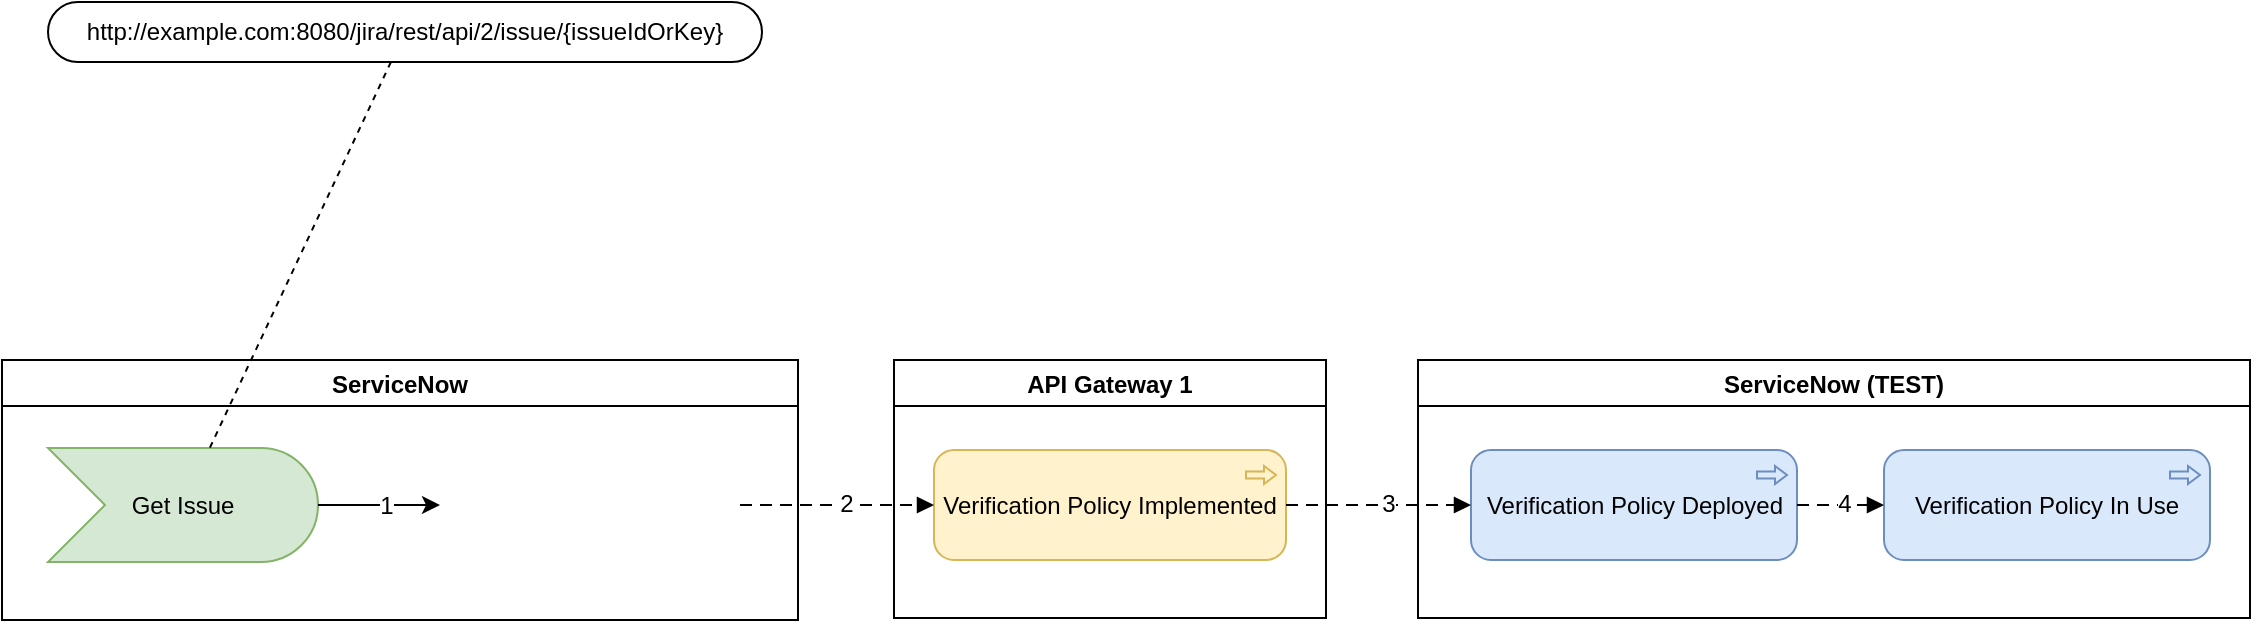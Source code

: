 <mxfile version="24.6.4" type="github">
  <diagram name="Page-1" id="yZ5Ocwlv4FhU6Q7RMmHw">
    <mxGraphModel dx="1644" dy="2370" grid="0" gridSize="10" guides="1" tooltips="1" connect="1" arrows="1" fold="1" page="1" pageScale="1" pageWidth="1654" pageHeight="1169" math="0" shadow="0">
      <root>
        <mxCell id="0" />
        <mxCell id="1" parent="0" />
        <mxCell id="MCBt5lzLdkXNeVL7bORd-1" value="API Gateway 1" style="swimlane;" vertex="1" parent="1">
          <mxGeometry x="471" y="-670" width="216" height="129" as="geometry" />
        </mxCell>
        <mxCell id="MCBt5lzLdkXNeVL7bORd-2" value="Verification Policy Implemented" style="html=1;outlineConnect=0;whiteSpace=wrap;fillColor=#fff2cc;shape=mxgraph.archimate3.application;appType=proc;archiType=rounded;strokeColor=#d6b656;verticalAlign=middle;fontStyle=0" vertex="1" parent="MCBt5lzLdkXNeVL7bORd-1">
          <mxGeometry x="20" y="45" width="176" height="55" as="geometry" />
        </mxCell>
        <mxCell id="MCBt5lzLdkXNeVL7bORd-3" value="" style="html=1;endArrow=block;dashed=1;elbow=vertical;endFill=1;dashPattern=6 4;rounded=0;fontSize=12;fontStyle=0" edge="1" parent="1" target="MCBt5lzLdkXNeVL7bORd-2">
          <mxGeometry width="160" relative="1" as="geometry">
            <mxPoint x="394" y="-597.5" as="sourcePoint" />
            <mxPoint x="628" y="316.678" as="targetPoint" />
          </mxGeometry>
        </mxCell>
        <mxCell id="MCBt5lzLdkXNeVL7bORd-4" value="&lt;span&gt;2&lt;/span&gt;" style="edgeLabel;html=1;align=center;verticalAlign=middle;resizable=0;points=[];fontSize=12;fontStyle=0" vertex="1" connectable="0" parent="MCBt5lzLdkXNeVL7bORd-3">
          <mxGeometry x="0.091" y="1" relative="1" as="geometry">
            <mxPoint as="offset" />
          </mxGeometry>
        </mxCell>
        <mxCell id="MCBt5lzLdkXNeVL7bORd-5" value="ServiceNow" style="swimlane;" vertex="1" parent="1">
          <mxGeometry x="25" y="-670" width="398" height="130" as="geometry" />
        </mxCell>
        <mxCell id="MCBt5lzLdkXNeVL7bORd-6" value="Get Issue" style="html=1;outlineConnect=0;whiteSpace=wrap;fillColor=#d5e8d4;shape=mxgraph.archimate3.event;strokeColor=#82b366;fontStyle=0" vertex="1" parent="MCBt5lzLdkXNeVL7bORd-5">
          <mxGeometry x="23" y="44" width="135" height="57" as="geometry" />
        </mxCell>
        <mxCell id="MCBt5lzLdkXNeVL7bORd-8" value="" style="edgeStyle=none;rounded=0;orthogonalLoop=1;jettySize=auto;html=1;fontSize=6;fontStyle=0" edge="1" parent="MCBt5lzLdkXNeVL7bORd-5" source="MCBt5lzLdkXNeVL7bORd-6">
          <mxGeometry relative="1" as="geometry">
            <mxPoint x="132" y="22" as="sourcePoint" />
            <mxPoint x="219" y="72.5" as="targetPoint" />
          </mxGeometry>
        </mxCell>
        <mxCell id="MCBt5lzLdkXNeVL7bORd-9" value="&lt;font style=&quot;font-size: 12px;&quot;&gt;&lt;span&gt;1&lt;/span&gt;&lt;/font&gt;" style="edgeLabel;html=1;align=center;verticalAlign=middle;resizable=0;points=[];fontSize=6;fontStyle=0" vertex="1" connectable="0" parent="MCBt5lzLdkXNeVL7bORd-8">
          <mxGeometry x="0.4" y="-1" relative="1" as="geometry">
            <mxPoint x="-9" y="-1" as="offset" />
          </mxGeometry>
        </mxCell>
        <mxCell id="MCBt5lzLdkXNeVL7bORd-10" value="ServiceNow (TEST)" style="swimlane;" vertex="1" parent="1">
          <mxGeometry x="733" y="-670" width="416" height="129" as="geometry" />
        </mxCell>
        <mxCell id="MCBt5lzLdkXNeVL7bORd-11" value="Verification Policy&amp;nbsp;Deployed" style="html=1;outlineConnect=0;whiteSpace=wrap;fillColor=#dae8fc;shape=mxgraph.archimate3.application;appType=proc;archiType=rounded;strokeColor=#6c8ebf;verticalAlign=middle;fontStyle=0" vertex="1" parent="MCBt5lzLdkXNeVL7bORd-10">
          <mxGeometry x="26.5" y="45" width="163" height="55" as="geometry" />
        </mxCell>
        <mxCell id="MCBt5lzLdkXNeVL7bORd-12" value="Verification Policy&amp;nbsp;In Use" style="html=1;outlineConnect=0;whiteSpace=wrap;fillColor=#dae8fc;shape=mxgraph.archimate3.application;appType=proc;archiType=rounded;strokeColor=#6c8ebf;verticalAlign=middle;fontStyle=0" vertex="1" parent="MCBt5lzLdkXNeVL7bORd-10">
          <mxGeometry x="233" y="45" width="163" height="55" as="geometry" />
        </mxCell>
        <mxCell id="MCBt5lzLdkXNeVL7bORd-13" value="" style="html=1;endArrow=block;dashed=1;elbow=vertical;endFill=1;dashPattern=6 4;rounded=0;fontSize=12;fontStyle=0" edge="1" parent="MCBt5lzLdkXNeVL7bORd-10" source="MCBt5lzLdkXNeVL7bORd-11" target="MCBt5lzLdkXNeVL7bORd-12">
          <mxGeometry width="160" relative="1" as="geometry">
            <mxPoint x="-56" y="83" as="sourcePoint" />
            <mxPoint x="37" y="83" as="targetPoint" />
          </mxGeometry>
        </mxCell>
        <mxCell id="MCBt5lzLdkXNeVL7bORd-14" value="&lt;span&gt;4&lt;/span&gt;" style="edgeLabel;html=1;align=center;verticalAlign=middle;resizable=0;points=[];fontSize=12;fontStyle=0" vertex="1" connectable="0" parent="MCBt5lzLdkXNeVL7bORd-13">
          <mxGeometry x="0.091" y="1" relative="1" as="geometry">
            <mxPoint as="offset" />
          </mxGeometry>
        </mxCell>
        <mxCell id="MCBt5lzLdkXNeVL7bORd-15" value="" style="html=1;endArrow=block;dashed=1;elbow=vertical;endFill=1;dashPattern=6 4;rounded=0;fontSize=12;fontStyle=0" edge="1" parent="1" source="MCBt5lzLdkXNeVL7bORd-2" target="MCBt5lzLdkXNeVL7bORd-11">
          <mxGeometry width="160" relative="1" as="geometry">
            <mxPoint x="410" y="-592" as="sourcePoint" />
            <mxPoint x="500" y="-592" as="targetPoint" />
          </mxGeometry>
        </mxCell>
        <mxCell id="MCBt5lzLdkXNeVL7bORd-16" value="&lt;span&gt;3&lt;/span&gt;" style="edgeLabel;html=1;align=center;verticalAlign=middle;resizable=0;points=[];fontSize=12;fontStyle=0" vertex="1" connectable="0" parent="MCBt5lzLdkXNeVL7bORd-15">
          <mxGeometry x="0.091" y="1" relative="1" as="geometry">
            <mxPoint as="offset" />
          </mxGeometry>
        </mxCell>
        <mxCell id="MCBt5lzLdkXNeVL7bORd-17" value="http://example.com:8080/jira/rest/api/2/issue/{issueIdOrKey}" style="whiteSpace=wrap;html=1;rounded=1;arcSize=50;align=center;verticalAlign=middle;strokeWidth=1;autosize=1;spacing=4;treeFolding=1;treeMoving=1;newEdgeStyle={&quot;edgeStyle&quot;:&quot;entityRelationEdgeStyle&quot;,&quot;startArrow&quot;:&quot;none&quot;,&quot;endArrow&quot;:&quot;none&quot;,&quot;segment&quot;:10,&quot;curved&quot;:1,&quot;sourcePerimeterSpacing&quot;:0,&quot;targetPerimeterSpacing&quot;:0};" vertex="1" parent="1">
          <mxGeometry x="48" y="-849" width="357" height="30" as="geometry" />
        </mxCell>
        <mxCell id="MCBt5lzLdkXNeVL7bORd-19" value="" style="endArrow=none;dashed=1;html=1;rounded=0;" edge="1" parent="1" source="MCBt5lzLdkXNeVL7bORd-17" target="MCBt5lzLdkXNeVL7bORd-6">
          <mxGeometry width="50" height="50" relative="1" as="geometry">
            <mxPoint x="785" y="-563" as="sourcePoint" />
            <mxPoint x="835" y="-613" as="targetPoint" />
          </mxGeometry>
        </mxCell>
      </root>
    </mxGraphModel>
  </diagram>
</mxfile>
